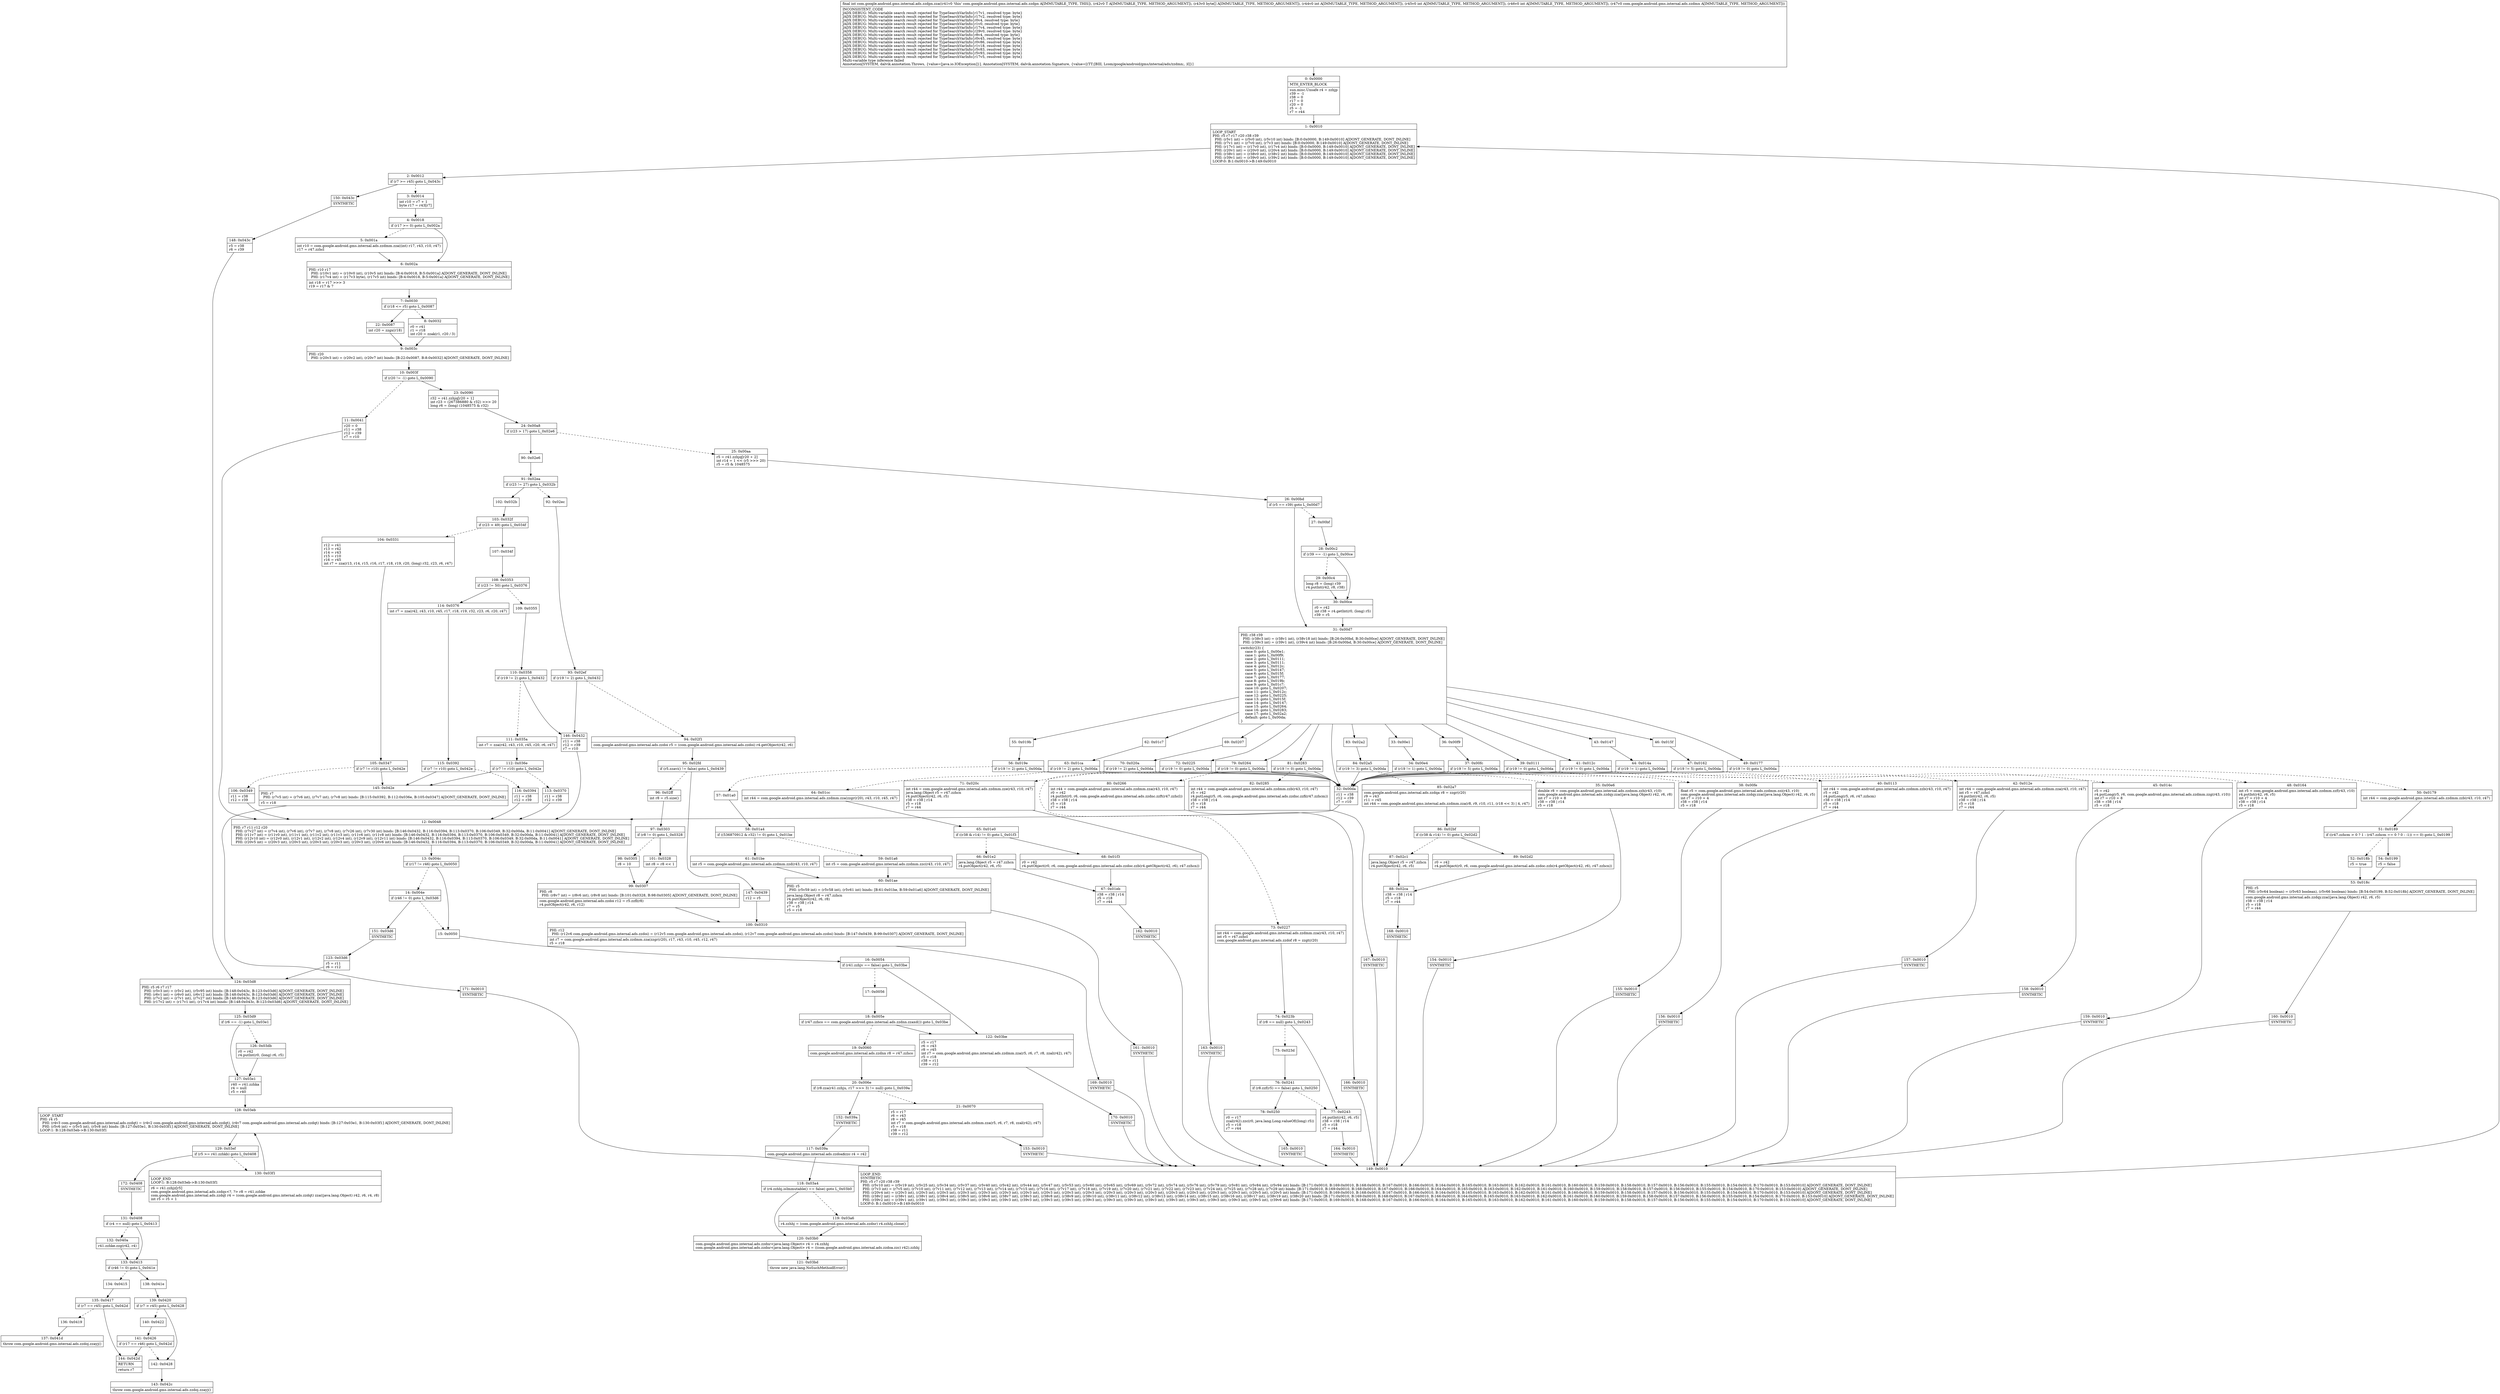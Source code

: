 digraph "CFG forcom.google.android.gms.internal.ads.zzdpn.zza(Ljava\/lang\/Object;[BIIILcom\/google\/android\/gms\/internal\/ads\/zzdmn;)I" {
Node_0 [shape=record,label="{0\:\ 0x0000|MTH_ENTER_BLOCK\l|sun.misc.Unsafe r4 = zzhjp\lr39 = \-1\lr38 = 0\lr17 = 0\lr20 = 0\lr5 = \-1\lr7 = r44\l}"];
Node_1 [shape=record,label="{1\:\ 0x0010|LOOP_START\lPHI: r5 r7 r17 r20 r38 r39 \l  PHI: (r5v1 int) = (r5v0 int), (r5v10 int) binds: [B:0:0x0000, B:149:0x0010] A[DONT_GENERATE, DONT_INLINE]\l  PHI: (r7v1 int) = (r7v0 int), (r7v3 int) binds: [B:0:0x0000, B:149:0x0010] A[DONT_GENERATE, DONT_INLINE]\l  PHI: (r17v1 int) = (r17v0 int), (r17v4 int) binds: [B:0:0x0000, B:149:0x0010] A[DONT_GENERATE, DONT_INLINE]\l  PHI: (r20v1 int) = (r20v0 int), (r20v4 int) binds: [B:0:0x0000, B:149:0x0010] A[DONT_GENERATE, DONT_INLINE]\l  PHI: (r38v1 int) = (r38v0 int), (r38v2 int) binds: [B:0:0x0000, B:149:0x0010] A[DONT_GENERATE, DONT_INLINE]\l  PHI: (r39v1 int) = (r39v0 int), (r39v2 int) binds: [B:0:0x0000, B:149:0x0010] A[DONT_GENERATE, DONT_INLINE]\lLOOP:0: B:1:0x0010\-\>B:149:0x0010\l}"];
Node_2 [shape=record,label="{2\:\ 0x0012|if (r7 \>= r45) goto L_0x043c\l}"];
Node_3 [shape=record,label="{3\:\ 0x0014|int r10 = r7 + 1\lbyte r17 = r43[r7]\l}"];
Node_4 [shape=record,label="{4\:\ 0x0018|if (r17 \>= 0) goto L_0x002a\l}"];
Node_5 [shape=record,label="{5\:\ 0x001a|int r10 = com.google.android.gms.internal.ads.zzdmm.zza((int) r17, r43, r10, r47)\lr17 = r47.zzhcl\l}"];
Node_6 [shape=record,label="{6\:\ 0x002a|PHI: r10 r17 \l  PHI: (r10v1 int) = (r10v0 int), (r10v5 int) binds: [B:4:0x0018, B:5:0x001a] A[DONT_GENERATE, DONT_INLINE]\l  PHI: (r17v4 int) = (r17v3 byte), (r17v5 int) binds: [B:4:0x0018, B:5:0x001a] A[DONT_GENERATE, DONT_INLINE]\l|int r18 = r17 \>\>\> 3\lr19 = r17 & 7\l}"];
Node_7 [shape=record,label="{7\:\ 0x0030|if (r18 \<= r5) goto L_0x0087\l}"];
Node_8 [shape=record,label="{8\:\ 0x0032|r0 = r41\lr1 = r18\lint r20 = zzak(r1, r20 \/ 3)\l}"];
Node_9 [shape=record,label="{9\:\ 0x003c|PHI: r20 \l  PHI: (r20v3 int) = (r20v2 int), (r20v7 int) binds: [B:22:0x0087, B:8:0x0032] A[DONT_GENERATE, DONT_INLINE]\l}"];
Node_10 [shape=record,label="{10\:\ 0x003f|if (r20 != \-1) goto L_0x0090\l}"];
Node_11 [shape=record,label="{11\:\ 0x0041|r20 = 0\lr11 = r38\lr12 = r39\lr7 = r10\l}"];
Node_12 [shape=record,label="{12\:\ 0x0048|PHI: r7 r11 r12 r20 \l  PHI: (r7v27 int) = (r7v4 int), (r7v6 int), (r7v7 int), (r7v8 int), (r7v26 int), (r7v30 int) binds: [B:146:0x0432, B:116:0x0394, B:113:0x0370, B:106:0x0349, B:32:0x00da, B:11:0x0041] A[DONT_GENERATE, DONT_INLINE]\l  PHI: (r11v7 int) = (r11v0 int), (r11v1 int), (r11v2 int), (r11v3 int), (r11v6 int), (r11v8 int) binds: [B:146:0x0432, B:116:0x0394, B:113:0x0370, B:106:0x0349, B:32:0x00da, B:11:0x0041] A[DONT_GENERATE, DONT_INLINE]\l  PHI: (r12v10 int) = (r12v0 int), (r12v1 int), (r12v2 int), (r12v4 int), (r12v9 int), (r12v11 int) binds: [B:146:0x0432, B:116:0x0394, B:113:0x0370, B:106:0x0349, B:32:0x00da, B:11:0x0041] A[DONT_GENERATE, DONT_INLINE]\l  PHI: (r20v5 int) = (r20v3 int), (r20v3 int), (r20v3 int), (r20v3 int), (r20v3 int), (r20v6 int) binds: [B:146:0x0432, B:116:0x0394, B:113:0x0370, B:106:0x0349, B:32:0x00da, B:11:0x0041] A[DONT_GENERATE, DONT_INLINE]\l}"];
Node_13 [shape=record,label="{13\:\ 0x004c|if (r17 != r46) goto L_0x0050\l}"];
Node_14 [shape=record,label="{14\:\ 0x004e|if (r46 != 0) goto L_0x03d6\l}"];
Node_15 [shape=record,label="{15\:\ 0x0050}"];
Node_16 [shape=record,label="{16\:\ 0x0054|if (r41.zzhjv == false) goto L_0x03be\l}"];
Node_17 [shape=record,label="{17\:\ 0x0056}"];
Node_18 [shape=record,label="{18\:\ 0x005e|if (r47.zzhco == com.google.android.gms.internal.ads.zzdnn.zzaxd()) goto L_0x03be\l}"];
Node_19 [shape=record,label="{19\:\ 0x0060|com.google.android.gms.internal.ads.zzdnn r8 = r47.zzhco\l}"];
Node_20 [shape=record,label="{20\:\ 0x006e|if (r8.zza(r41.zzhju, r17 \>\>\> 3) != null) goto L_0x039a\l}"];
Node_21 [shape=record,label="{21\:\ 0x0070|r5 = r17\lr6 = r43\lr8 = r45\lint r7 = com.google.android.gms.internal.ads.zzdmm.zza(r5, r6, r7, r8, zzal(r42), r47)\lr5 = r18\lr38 = r11\lr39 = r12\l}"];
Node_22 [shape=record,label="{22\:\ 0x0087|int r20 = zzgx(r18)\l}"];
Node_23 [shape=record,label="{23\:\ 0x0090|r32 = r41.zzhjq[r20 + 1]\lint r23 = (267386880 & r32) \>\>\> 20\llong r6 = (long) (1048575 & r32)\l}"];
Node_24 [shape=record,label="{24\:\ 0x00a8|if (r23 \> 17) goto L_0x02e6\l}"];
Node_25 [shape=record,label="{25\:\ 0x00aa|r5 = r41.zzhjq[r20 + 2]\lint r14 = 1 \<\< (r5 \>\>\> 20)\lr5 = r5 & 1048575\l}"];
Node_26 [shape=record,label="{26\:\ 0x00bd|if (r5 == r39) goto L_0x00d7\l}"];
Node_27 [shape=record,label="{27\:\ 0x00bf}"];
Node_28 [shape=record,label="{28\:\ 0x00c2|if (r39 == \-1) goto L_0x00ce\l}"];
Node_29 [shape=record,label="{29\:\ 0x00c4|long r8 = (long) r39\lr4.putInt(r42, r8, r38)\l}"];
Node_30 [shape=record,label="{30\:\ 0x00ce|r0 = r42\lint r38 = r4.getInt(r0, (long) r5)\lr39 = r5\l}"];
Node_31 [shape=record,label="{31\:\ 0x00d7|PHI: r38 r39 \l  PHI: (r38v3 int) = (r38v1 int), (r38v18 int) binds: [B:26:0x00bd, B:30:0x00ce] A[DONT_GENERATE, DONT_INLINE]\l  PHI: (r39v3 int) = (r39v1 int), (r39v4 int) binds: [B:26:0x00bd, B:30:0x00ce] A[DONT_GENERATE, DONT_INLINE]\l|switch(r23) \{\l    case 0: goto L_0x00e1;\l    case 1: goto L_0x00f9;\l    case 2: goto L_0x0111;\l    case 3: goto L_0x0111;\l    case 4: goto L_0x012c;\l    case 5: goto L_0x0147;\l    case 6: goto L_0x015f;\l    case 7: goto L_0x0177;\l    case 8: goto L_0x019b;\l    case 9: goto L_0x01c7;\l    case 10: goto L_0x0207;\l    case 11: goto L_0x012c;\l    case 12: goto L_0x0225;\l    case 13: goto L_0x015f;\l    case 14: goto L_0x0147;\l    case 15: goto L_0x0264;\l    case 16: goto L_0x0283;\l    case 17: goto L_0x02a2;\l    default: goto L_0x00da;\l\}\l}"];
Node_32 [shape=record,label="{32\:\ 0x00da|r11 = r38\lr12 = r39\lr7 = r10\l}"];
Node_33 [shape=record,label="{33\:\ 0x00e1}"];
Node_34 [shape=record,label="{34\:\ 0x00e4|if (r19 != 1) goto L_0x00da\l}"];
Node_35 [shape=record,label="{35\:\ 0x00e6|double r8 = com.google.android.gms.internal.ads.zzdmm.zzh(r43, r10)\lcom.google.android.gms.internal.ads.zzdqy.zza((java.lang.Object) r42, r6, r8)\lint r7 = r10 + 8\lr38 = r38 \| r14\lr5 = r18\l}"];
Node_36 [shape=record,label="{36\:\ 0x00f9}"];
Node_37 [shape=record,label="{37\:\ 0x00fc|if (r19 != 5) goto L_0x00da\l}"];
Node_38 [shape=record,label="{38\:\ 0x00fe|float r5 = com.google.android.gms.internal.ads.zzdmm.zzi(r43, r10)\lcom.google.android.gms.internal.ads.zzdqy.zza((java.lang.Object) r42, r6, r5)\lint r7 = r10 + 4\lr38 = r38 \| r14\lr5 = r18\l}"];
Node_39 [shape=record,label="{39\:\ 0x0111|if (r19 != 0) goto L_0x00da\l}"];
Node_40 [shape=record,label="{40\:\ 0x0113|int r44 = com.google.android.gms.internal.ads.zzdmm.zzb(r43, r10, r47)\lr5 = r42\lr4.putLong(r5, r6, r47.zzhcm)\lr38 = r38 \| r14\lr5 = r18\lr7 = r44\l}"];
Node_41 [shape=record,label="{41\:\ 0x012c|if (r19 != 0) goto L_0x00da\l}"];
Node_42 [shape=record,label="{42\:\ 0x012e|int r44 = com.google.android.gms.internal.ads.zzdmm.zza(r43, r10, r47)\lint r5 = r47.zzhcl\lr4.putInt(r42, r6, r5)\lr38 = r38 \| r14\lr5 = r18\lr7 = r44\l}"];
Node_43 [shape=record,label="{43\:\ 0x0147}"];
Node_44 [shape=record,label="{44\:\ 0x014a|if (r19 != 1) goto L_0x00da\l}"];
Node_45 [shape=record,label="{45\:\ 0x014c|r5 = r42\lr4.putLong(r5, r6, com.google.android.gms.internal.ads.zzdmm.zzg(r43, r10))\lint r7 = r10 + 8\lr38 = r38 \| r14\lr5 = r18\l}"];
Node_46 [shape=record,label="{46\:\ 0x015f}"];
Node_47 [shape=record,label="{47\:\ 0x0162|if (r19 != 5) goto L_0x00da\l}"];
Node_48 [shape=record,label="{48\:\ 0x0164|int r5 = com.google.android.gms.internal.ads.zzdmm.zzf(r43, r10)\lr4.putInt(r42, r6, r5)\lint r7 = r10 + 4\lr38 = r38 \| r14\lr5 = r18\l}"];
Node_49 [shape=record,label="{49\:\ 0x0177|if (r19 != 0) goto L_0x00da\l}"];
Node_50 [shape=record,label="{50\:\ 0x0179|int r44 = com.google.android.gms.internal.ads.zzdmm.zzb(r43, r10, r47)\l}"];
Node_51 [shape=record,label="{51\:\ 0x0189|if ((r47.zzhcm \> 0 ? 1 : (r47.zzhcm == 0 ? 0 : \-1)) == 0) goto L_0x0199\l}"];
Node_52 [shape=record,label="{52\:\ 0x018b|r5 = true\l}"];
Node_53 [shape=record,label="{53\:\ 0x018c|PHI: r5 \l  PHI: (r5v64 boolean) = (r5v63 boolean), (r5v66 boolean) binds: [B:54:0x0199, B:52:0x018b] A[DONT_GENERATE, DONT_INLINE]\l|com.google.android.gms.internal.ads.zzdqy.zza((java.lang.Object) r42, r6, r5)\lr38 = r38 \| r14\lr5 = r18\lr7 = r44\l}"];
Node_54 [shape=record,label="{54\:\ 0x0199|r5 = false\l}"];
Node_55 [shape=record,label="{55\:\ 0x019b}"];
Node_56 [shape=record,label="{56\:\ 0x019e|if (r19 != 2) goto L_0x00da\l}"];
Node_57 [shape=record,label="{57\:\ 0x01a0}"];
Node_58 [shape=record,label="{58\:\ 0x01a4|if ((536870912 & r32) != 0) goto L_0x01be\l}"];
Node_59 [shape=record,label="{59\:\ 0x01a6|int r5 = com.google.android.gms.internal.ads.zzdmm.zzc(r43, r10, r47)\l}"];
Node_60 [shape=record,label="{60\:\ 0x01ae|PHI: r5 \l  PHI: (r5v59 int) = (r5v58 int), (r5v61 int) binds: [B:61:0x01be, B:59:0x01a6] A[DONT_GENERATE, DONT_INLINE]\l|java.lang.Object r8 = r47.zzhcn\lr4.putObject(r42, r6, r8)\lr38 = r38 \| r14\lr7 = r5\lr5 = r18\l}"];
Node_61 [shape=record,label="{61\:\ 0x01be|int r5 = com.google.android.gms.internal.ads.zzdmm.zzd(r43, r10, r47)\l}"];
Node_62 [shape=record,label="{62\:\ 0x01c7}"];
Node_63 [shape=record,label="{63\:\ 0x01ca|if (r19 != 2) goto L_0x00da\l}"];
Node_64 [shape=record,label="{64\:\ 0x01cc|int r44 = com.google.android.gms.internal.ads.zzdmm.zza(zzgr(r20), r43, r10, r45, r47)\l}"];
Node_65 [shape=record,label="{65\:\ 0x01e0|if ((r38 & r14) != 0) goto L_0x01f3\l}"];
Node_66 [shape=record,label="{66\:\ 0x01e2|java.lang.Object r5 = r47.zzhcn\lr4.putObject(r42, r6, r5)\l}"];
Node_67 [shape=record,label="{67\:\ 0x01eb|r38 = r38 \| r14\lr5 = r18\lr7 = r44\l}"];
Node_68 [shape=record,label="{68\:\ 0x01f3|r0 = r42\lr4.putObject(r0, r6, com.google.android.gms.internal.ads.zzdoc.zzb(r4.getObject(r42, r6), r47.zzhcn))\l}"];
Node_69 [shape=record,label="{69\:\ 0x0207}"];
Node_70 [shape=record,label="{70\:\ 0x020a|if (r19 != 2) goto L_0x00da\l}"];
Node_71 [shape=record,label="{71\:\ 0x020c|int r44 = com.google.android.gms.internal.ads.zzdmm.zze(r43, r10, r47)\ljava.lang.Object r5 = r47.zzhcn\lr4.putObject(r42, r6, r5)\lr38 = r38 \| r14\lr5 = r18\lr7 = r44\l}"];
Node_72 [shape=record,label="{72\:\ 0x0225|if (r19 != 0) goto L_0x00da\l}"];
Node_73 [shape=record,label="{73\:\ 0x0227|int r44 = com.google.android.gms.internal.ads.zzdmm.zza(r43, r10, r47)\lint r5 = r47.zzhcl\lcom.google.android.gms.internal.ads.zzdof r8 = zzgt(r20)\l}"];
Node_74 [shape=record,label="{74\:\ 0x023b|if (r8 == null) goto L_0x0243\l}"];
Node_75 [shape=record,label="{75\:\ 0x023d}"];
Node_76 [shape=record,label="{76\:\ 0x0241|if (r8.zzf(r5) == false) goto L_0x0250\l}"];
Node_77 [shape=record,label="{77\:\ 0x0243|r4.putInt(r42, r6, r5)\lr38 = r38 \| r14\lr5 = r18\lr7 = r44\l}"];
Node_78 [shape=record,label="{78\:\ 0x0250|r0 = r17\lzzal(r42).zzc(r0, java.lang.Long.valueOf((long) r5))\lr5 = r18\lr7 = r44\l}"];
Node_79 [shape=record,label="{79\:\ 0x0264|if (r19 != 0) goto L_0x00da\l}"];
Node_80 [shape=record,label="{80\:\ 0x0266|int r44 = com.google.android.gms.internal.ads.zzdmm.zza(r43, r10, r47)\lr0 = r42\lr4.putInt(r0, r6, com.google.android.gms.internal.ads.zzdnc.zzft(r47.zzhcl))\lr38 = r38 \| r14\lr5 = r18\lr7 = r44\l}"];
Node_81 [shape=record,label="{81\:\ 0x0283|if (r19 != 0) goto L_0x00da\l}"];
Node_82 [shape=record,label="{82\:\ 0x0285|int r44 = com.google.android.gms.internal.ads.zzdmm.zzb(r43, r10, r47)\lr5 = r42\lr4.putLong(r5, r6, com.google.android.gms.internal.ads.zzdnc.zzfi(r47.zzhcm))\lr38 = r38 \| r14\lr5 = r18\lr7 = r44\l}"];
Node_83 [shape=record,label="{83\:\ 0x02a2}"];
Node_84 [shape=record,label="{84\:\ 0x02a5|if (r19 != 3) goto L_0x00da\l}"];
Node_85 [shape=record,label="{85\:\ 0x02a7|com.google.android.gms.internal.ads.zzdqa r8 = zzgr(r20)\lr9 = r43\lr11 = r45\lint r44 = com.google.android.gms.internal.ads.zzdmm.zza(r8, r9, r10, r11, (r18 \<\< 3) \| 4, r47)\l}"];
Node_86 [shape=record,label="{86\:\ 0x02bf|if ((r38 & r14) != 0) goto L_0x02d2\l}"];
Node_87 [shape=record,label="{87\:\ 0x02c1|java.lang.Object r5 = r47.zzhcn\lr4.putObject(r42, r6, r5)\l}"];
Node_88 [shape=record,label="{88\:\ 0x02ca|r38 = r38 \| r14\lr5 = r18\lr7 = r44\l}"];
Node_89 [shape=record,label="{89\:\ 0x02d2|r0 = r42\lr4.putObject(r0, r6, com.google.android.gms.internal.ads.zzdoc.zzb(r4.getObject(r42, r6), r47.zzhcn))\l}"];
Node_90 [shape=record,label="{90\:\ 0x02e6}"];
Node_91 [shape=record,label="{91\:\ 0x02ea|if (r23 != 27) goto L_0x032b\l}"];
Node_92 [shape=record,label="{92\:\ 0x02ec}"];
Node_93 [shape=record,label="{93\:\ 0x02ef|if (r19 != 2) goto L_0x0432\l}"];
Node_94 [shape=record,label="{94\:\ 0x02f1|com.google.android.gms.internal.ads.zzdoi r5 = (com.google.android.gms.internal.ads.zzdoi) r4.getObject(r42, r6)\l}"];
Node_95 [shape=record,label="{95\:\ 0x02fd|if (r5.zzavi() != false) goto L_0x0439\l}"];
Node_96 [shape=record,label="{96\:\ 0x02ff|int r8 = r5.size()\l}"];
Node_97 [shape=record,label="{97\:\ 0x0303|if (r8 != 0) goto L_0x0328\l}"];
Node_98 [shape=record,label="{98\:\ 0x0305|r8 = 10\l}"];
Node_99 [shape=record,label="{99\:\ 0x0307|PHI: r8 \l  PHI: (r8v7 int) = (r8v6 int), (r8v8 int) binds: [B:101:0x0328, B:98:0x0305] A[DONT_GENERATE, DONT_INLINE]\l|com.google.android.gms.internal.ads.zzdoi r12 = r5.zzfl(r8)\lr4.putObject(r42, r6, r12)\l}"];
Node_100 [shape=record,label="{100\:\ 0x0310|PHI: r12 \l  PHI: (r12v6 com.google.android.gms.internal.ads.zzdoi) = (r12v5 com.google.android.gms.internal.ads.zzdoi), (r12v7 com.google.android.gms.internal.ads.zzdoi) binds: [B:147:0x0439, B:99:0x0307] A[DONT_GENERATE, DONT_INLINE]\l|int r7 = com.google.android.gms.internal.ads.zzdmm.zza(zzgr(r20), r17, r43, r10, r45, r12, r47)\lr5 = r18\l}"];
Node_101 [shape=record,label="{101\:\ 0x0328|int r8 = r8 \<\< 1\l}"];
Node_102 [shape=record,label="{102\:\ 0x032b}"];
Node_103 [shape=record,label="{103\:\ 0x032f|if (r23 \> 49) goto L_0x034f\l}"];
Node_104 [shape=record,label="{104\:\ 0x0331|r12 = r41\lr13 = r42\lr14 = r43\lr15 = r10\lr16 = r45\lint r7 = zza(r13, r14, r15, r16, r17, r18, r19, r20, (long) r32, r23, r6, r47)\l}"];
Node_105 [shape=record,label="{105\:\ 0x0347|if (r7 != r10) goto L_0x042e\l}"];
Node_106 [shape=record,label="{106\:\ 0x0349|r11 = r38\lr12 = r39\l}"];
Node_107 [shape=record,label="{107\:\ 0x034f}"];
Node_108 [shape=record,label="{108\:\ 0x0353|if (r23 != 50) goto L_0x0376\l}"];
Node_109 [shape=record,label="{109\:\ 0x0355}"];
Node_110 [shape=record,label="{110\:\ 0x0358|if (r19 != 2) goto L_0x0432\l}"];
Node_111 [shape=record,label="{111\:\ 0x035a|int r7 = zza(r42, r43, r10, r45, r20, r6, r47)\l}"];
Node_112 [shape=record,label="{112\:\ 0x036e|if (r7 != r10) goto L_0x042e\l}"];
Node_113 [shape=record,label="{113\:\ 0x0370|r11 = r38\lr12 = r39\l}"];
Node_114 [shape=record,label="{114\:\ 0x0376|int r7 = zza(r42, r43, r10, r45, r17, r18, r19, r32, r23, r6, r20, r47)\l}"];
Node_115 [shape=record,label="{115\:\ 0x0392|if (r7 != r10) goto L_0x042e\l}"];
Node_116 [shape=record,label="{116\:\ 0x0394|r11 = r38\lr12 = r39\l}"];
Node_117 [shape=record,label="{117\:\ 0x039a|com.google.android.gms.internal.ads.zzdoa$zzc r4 = r42\l}"];
Node_118 [shape=record,label="{118\:\ 0x03a4|if (r4.zzhhj.isImmutable() == false) goto L_0x03b0\l}"];
Node_119 [shape=record,label="{119\:\ 0x03a6|r4.zzhhj = (com.google.android.gms.internal.ads.zzdnr) r4.zzhhj.clone()\l}"];
Node_120 [shape=record,label="{120\:\ 0x03b0|com.google.android.gms.internal.ads.zzdnr\<java.lang.Object\> r4 = r4.zzhhj\lcom.google.android.gms.internal.ads.zzdnr\<java.lang.Object\> r4 = ((com.google.android.gms.internal.ads.zzdoa.zzc) r42).zzhhj\l}"];
Node_121 [shape=record,label="{121\:\ 0x03bd|throw new java.lang.NoSuchMethodError()\l}"];
Node_122 [shape=record,label="{122\:\ 0x03be|r5 = r17\lr6 = r43\lr8 = r45\lint r7 = com.google.android.gms.internal.ads.zzdmm.zza(r5, r6, r7, r8, zzal(r42), r47)\lr5 = r18\lr38 = r11\lr39 = r12\l}"];
Node_123 [shape=record,label="{123\:\ 0x03d6|r5 = r11\lr6 = r12\l}"];
Node_124 [shape=record,label="{124\:\ 0x03d8|PHI: r5 r6 r7 r17 \l  PHI: (r5v3 int) = (r5v2 int), (r5v95 int) binds: [B:148:0x043c, B:123:0x03d6] A[DONT_GENERATE, DONT_INLINE]\l  PHI: (r6v1 int) = (r6v0 int), (r6v12 int) binds: [B:148:0x043c, B:123:0x03d6] A[DONT_GENERATE, DONT_INLINE]\l  PHI: (r7v2 int) = (r7v1 int), (r7v27 int) binds: [B:148:0x043c, B:123:0x03d6] A[DONT_GENERATE, DONT_INLINE]\l  PHI: (r17v2 int) = (r17v1 int), (r17v4 int) binds: [B:148:0x043c, B:123:0x03d6] A[DONT_GENERATE, DONT_INLINE]\l}"];
Node_125 [shape=record,label="{125\:\ 0x03d9|if (r6 == \-1) goto L_0x03e1\l}"];
Node_126 [shape=record,label="{126\:\ 0x03db|r0 = r42\lr4.putInt(r0, (long) r6, r5)\l}"];
Node_127 [shape=record,label="{127\:\ 0x03e1|r40 = r41.zzhka\lr4 = null\lr5 = r40\l}"];
Node_128 [shape=record,label="{128\:\ 0x03eb|LOOP_START\lPHI: r4 r5 \l  PHI: (r4v3 com.google.android.gms.internal.ads.zzdqt) = (r4v2 com.google.android.gms.internal.ads.zzdqt), (r4v7 com.google.android.gms.internal.ads.zzdqt) binds: [B:127:0x03e1, B:130:0x03f1] A[DONT_GENERATE, DONT_INLINE]\l  PHI: (r5v6 int) = (r5v5 int), (r5v8 int) binds: [B:127:0x03e1, B:130:0x03f1] A[DONT_GENERATE, DONT_INLINE]\lLOOP:1: B:128:0x03eb\-\>B:130:0x03f1\l}"];
Node_129 [shape=record,label="{129\:\ 0x03ef|if (r5 \>= r41.zzhkb) goto L_0x0408\l}"];
Node_130 [shape=record,label="{130\:\ 0x03f1|LOOP_END\lLOOP:1: B:128:0x03eb\-\>B:130:0x03f1\l|r6 = r41.zzhjz[r5]\lcom.google.android.gms.internal.ads.zzdqs\<?, ?\> r8 = r41.zzhke\lcom.google.android.gms.internal.ads.zzdqt r4 = (com.google.android.gms.internal.ads.zzdqt) zza((java.lang.Object) r42, r6, r4, r8)\lint r5 = r5 + 1\l}"];
Node_131 [shape=record,label="{131\:\ 0x0408|if (r4 == null) goto L_0x0413\l}"];
Node_132 [shape=record,label="{132\:\ 0x040a|r41.zzhke.zzg(r42, r4)\l}"];
Node_133 [shape=record,label="{133\:\ 0x0413|if (r46 != 0) goto L_0x041e\l}"];
Node_134 [shape=record,label="{134\:\ 0x0415}"];
Node_135 [shape=record,label="{135\:\ 0x0417|if (r7 == r45) goto L_0x042d\l}"];
Node_136 [shape=record,label="{136\:\ 0x0419}"];
Node_137 [shape=record,label="{137\:\ 0x041d|throw com.google.android.gms.internal.ads.zzdoj.zzayj()\l}"];
Node_138 [shape=record,label="{138\:\ 0x041e}"];
Node_139 [shape=record,label="{139\:\ 0x0420|if (r7 \> r45) goto L_0x0428\l}"];
Node_140 [shape=record,label="{140\:\ 0x0422}"];
Node_141 [shape=record,label="{141\:\ 0x0426|if (r17 == r46) goto L_0x042d\l}"];
Node_142 [shape=record,label="{142\:\ 0x0428}"];
Node_143 [shape=record,label="{143\:\ 0x042c|throw com.google.android.gms.internal.ads.zzdoj.zzayj()\l}"];
Node_144 [shape=record,label="{144\:\ 0x042d|RETURN\l|return r7\l}"];
Node_145 [shape=record,label="{145\:\ 0x042e|PHI: r7 \l  PHI: (r7v5 int) = (r7v6 int), (r7v7 int), (r7v8 int) binds: [B:115:0x0392, B:112:0x036e, B:105:0x0347] A[DONT_GENERATE, DONT_INLINE]\l|r5 = r18\l}"];
Node_146 [shape=record,label="{146\:\ 0x0432|r11 = r38\lr12 = r39\lr7 = r10\l}"];
Node_147 [shape=record,label="{147\:\ 0x0439|r12 = r5\l}"];
Node_148 [shape=record,label="{148\:\ 0x043c|r5 = r38\lr6 = r39\l}"];
Node_149 [shape=record,label="{149\:\ 0x0010|LOOP_END\lSYNTHETIC\lPHI: r5 r7 r20 r38 r39 \l  PHI: (r5v10 int) = (r5v19 int), (r5v25 int), (r5v34 int), (r5v37 int), (r5v40 int), (r5v42 int), (r5v44 int), (r5v47 int), (r5v53 int), (r5v60 int), (r5v65 int), (r5v69 int), (r5v72 int), (r5v74 int), (r5v76 int), (r5v79 int), (r5v81 int), (r5v84 int), (r5v94 int) binds: [B:171:0x0010, B:169:0x0010, B:168:0x0010, B:167:0x0010, B:166:0x0010, B:164:0x0010, B:165:0x0010, B:163:0x0010, B:162:0x0010, B:161:0x0010, B:160:0x0010, B:159:0x0010, B:158:0x0010, B:157:0x0010, B:156:0x0010, B:155:0x0010, B:154:0x0010, B:170:0x0010, B:153:0x0010] A[DONT_GENERATE, DONT_INLINE]\l  PHI: (r7v3 int) = (r7v5 int), (r7v10 int), (r7v11 int), (r7v12 int), (r7v13 int), (r7v14 int), (r7v15 int), (r7v16 int), (r7v17 int), (r7v18 int), (r7v19 int), (r7v20 int), (r7v21 int), (r7v22 int), (r7v23 int), (r7v24 int), (r7v25 int), (r7v28 int), (r7v29 int) binds: [B:171:0x0010, B:169:0x0010, B:168:0x0010, B:167:0x0010, B:166:0x0010, B:164:0x0010, B:165:0x0010, B:163:0x0010, B:162:0x0010, B:161:0x0010, B:160:0x0010, B:159:0x0010, B:158:0x0010, B:157:0x0010, B:156:0x0010, B:155:0x0010, B:154:0x0010, B:170:0x0010, B:153:0x0010] A[DONT_GENERATE, DONT_INLINE]\l  PHI: (r20v4 int) = (r20v3 int), (r20v3 int), (r20v3 int), (r20v3 int), (r20v3 int), (r20v3 int), (r20v3 int), (r20v3 int), (r20v3 int), (r20v3 int), (r20v3 int), (r20v3 int), (r20v3 int), (r20v3 int), (r20v3 int), (r20v3 int), (r20v3 int), (r20v5 int), (r20v5 int) binds: [B:171:0x0010, B:169:0x0010, B:168:0x0010, B:167:0x0010, B:166:0x0010, B:164:0x0010, B:165:0x0010, B:163:0x0010, B:162:0x0010, B:161:0x0010, B:160:0x0010, B:159:0x0010, B:158:0x0010, B:157:0x0010, B:156:0x0010, B:155:0x0010, B:154:0x0010, B:170:0x0010, B:153:0x0010] A[DONT_GENERATE, DONT_INLINE]\l  PHI: (r38v2 int) = (r38v1 int), (r38v1 int), (r38v4 int), (r38v5 int), (r38v6 int), (r38v7 int), (r38v3 int), (r38v8 int), (r38v9 int), (r38v10 int), (r38v11 int), (r38v12 int), (r38v13 int), (r38v14 int), (r38v15 int), (r38v16 int), (r38v17 int), (r38v19 int), (r38v20 int) binds: [B:171:0x0010, B:169:0x0010, B:168:0x0010, B:167:0x0010, B:166:0x0010, B:164:0x0010, B:165:0x0010, B:163:0x0010, B:162:0x0010, B:161:0x0010, B:160:0x0010, B:159:0x0010, B:158:0x0010, B:157:0x0010, B:156:0x0010, B:155:0x0010, B:154:0x0010, B:170:0x0010, B:153:0x0010] A[DONT_GENERATE, DONT_INLINE]\l  PHI: (r39v2 int) = (r39v1 int), (r39v1 int), (r39v3 int), (r39v3 int), (r39v3 int), (r39v3 int), (r39v3 int), (r39v3 int), (r39v3 int), (r39v3 int), (r39v3 int), (r39v3 int), (r39v3 int), (r39v3 int), (r39v3 int), (r39v3 int), (r39v3 int), (r39v5 int), (r39v6 int) binds: [B:171:0x0010, B:169:0x0010, B:168:0x0010, B:167:0x0010, B:166:0x0010, B:164:0x0010, B:165:0x0010, B:163:0x0010, B:162:0x0010, B:161:0x0010, B:160:0x0010, B:159:0x0010, B:158:0x0010, B:157:0x0010, B:156:0x0010, B:155:0x0010, B:154:0x0010, B:170:0x0010, B:153:0x0010] A[DONT_GENERATE, DONT_INLINE]\lLOOP:0: B:1:0x0010\-\>B:149:0x0010\l}"];
Node_150 [shape=record,label="{150\:\ 0x043c|SYNTHETIC\l}"];
Node_151 [shape=record,label="{151\:\ 0x03d6|SYNTHETIC\l}"];
Node_152 [shape=record,label="{152\:\ 0x039a|SYNTHETIC\l}"];
Node_153 [shape=record,label="{153\:\ 0x0010|SYNTHETIC\l}"];
Node_154 [shape=record,label="{154\:\ 0x0010|SYNTHETIC\l}"];
Node_155 [shape=record,label="{155\:\ 0x0010|SYNTHETIC\l}"];
Node_156 [shape=record,label="{156\:\ 0x0010|SYNTHETIC\l}"];
Node_157 [shape=record,label="{157\:\ 0x0010|SYNTHETIC\l}"];
Node_158 [shape=record,label="{158\:\ 0x0010|SYNTHETIC\l}"];
Node_159 [shape=record,label="{159\:\ 0x0010|SYNTHETIC\l}"];
Node_160 [shape=record,label="{160\:\ 0x0010|SYNTHETIC\l}"];
Node_161 [shape=record,label="{161\:\ 0x0010|SYNTHETIC\l}"];
Node_162 [shape=record,label="{162\:\ 0x0010|SYNTHETIC\l}"];
Node_163 [shape=record,label="{163\:\ 0x0010|SYNTHETIC\l}"];
Node_164 [shape=record,label="{164\:\ 0x0010|SYNTHETIC\l}"];
Node_165 [shape=record,label="{165\:\ 0x0010|SYNTHETIC\l}"];
Node_166 [shape=record,label="{166\:\ 0x0010|SYNTHETIC\l}"];
Node_167 [shape=record,label="{167\:\ 0x0010|SYNTHETIC\l}"];
Node_168 [shape=record,label="{168\:\ 0x0010|SYNTHETIC\l}"];
Node_169 [shape=record,label="{169\:\ 0x0010|SYNTHETIC\l}"];
Node_170 [shape=record,label="{170\:\ 0x0010|SYNTHETIC\l}"];
Node_171 [shape=record,label="{171\:\ 0x0010|SYNTHETIC\l}"];
Node_172 [shape=record,label="{172\:\ 0x0408|SYNTHETIC\l}"];
MethodNode[shape=record,label="{final int com.google.android.gms.internal.ads.zzdpn.zza((r41v0 'this' com.google.android.gms.internal.ads.zzdpn A[IMMUTABLE_TYPE, THIS]), (r42v0 T A[IMMUTABLE_TYPE, METHOD_ARGUMENT]), (r43v0 byte[] A[IMMUTABLE_TYPE, METHOD_ARGUMENT]), (r44v0 int A[IMMUTABLE_TYPE, METHOD_ARGUMENT]), (r45v0 int A[IMMUTABLE_TYPE, METHOD_ARGUMENT]), (r46v0 int A[IMMUTABLE_TYPE, METHOD_ARGUMENT]), (r47v0 com.google.android.gms.internal.ads.zzdmn A[IMMUTABLE_TYPE, METHOD_ARGUMENT]))  | INCONSISTENT_CODE\lJADX DEBUG: Multi\-variable search result rejected for TypeSearchVarInfo\{r17v1, resolved type: byte\}\lJADX DEBUG: Multi\-variable search result rejected for TypeSearchVarInfo\{r17v2, resolved type: byte\}\lJADX DEBUG: Multi\-variable search result rejected for TypeSearchVarInfo\{r0v4, resolved type: byte\}\lJADX DEBUG: Multi\-variable search result rejected for TypeSearchVarInfo\{r1v0, resolved type: byte\}\lJADX DEBUG: Multi\-variable search result rejected for TypeSearchVarInfo\{r17v4, resolved type: byte\}\lJADX DEBUG: Multi\-variable search result rejected for TypeSearchVarInfo\{r29v0, resolved type: byte\}\lJADX DEBUG: Multi\-variable search result rejected for TypeSearchVarInfo\{r8v4, resolved type: byte\}\lJADX DEBUG: Multi\-variable search result rejected for TypeSearchVarInfo\{r0v45, resolved type: byte\}\lJADX DEBUG: Multi\-variable search result rejected for TypeSearchVarInfo\{r0v86, resolved type: byte\}\lJADX DEBUG: Multi\-variable search result rejected for TypeSearchVarInfo\{r1v18, resolved type: byte\}\lJADX DEBUG: Multi\-variable search result rejected for TypeSearchVarInfo\{r5v83, resolved type: byte\}\lJADX DEBUG: Multi\-variable search result rejected for TypeSearchVarInfo\{r5v93, resolved type: byte\}\lJADX DEBUG: Multi\-variable search result rejected for TypeSearchVarInfo\{r17v5, resolved type: byte\}\lMulti\-variable type inference failed\lAnnotation[SYSTEM, dalvik.annotation.Throws, \{value=[java.io.IOException]\}], Annotation[SYSTEM, dalvik.annotation.Signature, \{value=[(TT;[BIII, Lcom\/google\/android\/gms\/internal\/ads\/zzdmn;, )I]\}]\l}"];
MethodNode -> Node_0;
Node_0 -> Node_1;
Node_1 -> Node_2;
Node_2 -> Node_3[style=dashed];
Node_2 -> Node_150;
Node_3 -> Node_4;
Node_4 -> Node_5[style=dashed];
Node_4 -> Node_6;
Node_5 -> Node_6;
Node_6 -> Node_7;
Node_7 -> Node_8[style=dashed];
Node_7 -> Node_22;
Node_8 -> Node_9;
Node_9 -> Node_10;
Node_10 -> Node_11[style=dashed];
Node_10 -> Node_23;
Node_11 -> Node_12;
Node_12 -> Node_13;
Node_13 -> Node_14[style=dashed];
Node_13 -> Node_15;
Node_14 -> Node_15[style=dashed];
Node_14 -> Node_151;
Node_15 -> Node_16;
Node_16 -> Node_17[style=dashed];
Node_16 -> Node_122;
Node_17 -> Node_18;
Node_18 -> Node_19[style=dashed];
Node_18 -> Node_122;
Node_19 -> Node_20;
Node_20 -> Node_21[style=dashed];
Node_20 -> Node_152;
Node_21 -> Node_153;
Node_22 -> Node_9;
Node_23 -> Node_24;
Node_24 -> Node_25[style=dashed];
Node_24 -> Node_90;
Node_25 -> Node_26;
Node_26 -> Node_27[style=dashed];
Node_26 -> Node_31;
Node_27 -> Node_28;
Node_28 -> Node_29[style=dashed];
Node_28 -> Node_30;
Node_29 -> Node_30;
Node_30 -> Node_31;
Node_31 -> Node_32;
Node_31 -> Node_33;
Node_31 -> Node_36;
Node_31 -> Node_39;
Node_31 -> Node_41;
Node_31 -> Node_43;
Node_31 -> Node_46;
Node_31 -> Node_49;
Node_31 -> Node_55;
Node_31 -> Node_62;
Node_31 -> Node_69;
Node_31 -> Node_72;
Node_31 -> Node_79;
Node_31 -> Node_81;
Node_31 -> Node_83;
Node_32 -> Node_12;
Node_33 -> Node_34;
Node_34 -> Node_32;
Node_34 -> Node_35[style=dashed];
Node_35 -> Node_154;
Node_36 -> Node_37;
Node_37 -> Node_32;
Node_37 -> Node_38[style=dashed];
Node_38 -> Node_155;
Node_39 -> Node_32;
Node_39 -> Node_40[style=dashed];
Node_40 -> Node_156;
Node_41 -> Node_32;
Node_41 -> Node_42[style=dashed];
Node_42 -> Node_157;
Node_43 -> Node_44;
Node_44 -> Node_32;
Node_44 -> Node_45[style=dashed];
Node_45 -> Node_158;
Node_46 -> Node_47;
Node_47 -> Node_32;
Node_47 -> Node_48[style=dashed];
Node_48 -> Node_159;
Node_49 -> Node_32;
Node_49 -> Node_50[style=dashed];
Node_50 -> Node_51;
Node_51 -> Node_52[style=dashed];
Node_51 -> Node_54;
Node_52 -> Node_53;
Node_53 -> Node_160;
Node_54 -> Node_53;
Node_55 -> Node_56;
Node_56 -> Node_32;
Node_56 -> Node_57[style=dashed];
Node_57 -> Node_58;
Node_58 -> Node_59[style=dashed];
Node_58 -> Node_61;
Node_59 -> Node_60;
Node_60 -> Node_161;
Node_61 -> Node_60;
Node_62 -> Node_63;
Node_63 -> Node_32;
Node_63 -> Node_64[style=dashed];
Node_64 -> Node_65;
Node_65 -> Node_66[style=dashed];
Node_65 -> Node_68;
Node_66 -> Node_67;
Node_67 -> Node_162;
Node_68 -> Node_67;
Node_69 -> Node_70;
Node_70 -> Node_32;
Node_70 -> Node_71[style=dashed];
Node_71 -> Node_163;
Node_72 -> Node_32;
Node_72 -> Node_73[style=dashed];
Node_73 -> Node_74;
Node_74 -> Node_75[style=dashed];
Node_74 -> Node_77;
Node_75 -> Node_76;
Node_76 -> Node_77[style=dashed];
Node_76 -> Node_78;
Node_77 -> Node_164;
Node_78 -> Node_165;
Node_79 -> Node_32;
Node_79 -> Node_80[style=dashed];
Node_80 -> Node_166;
Node_81 -> Node_32;
Node_81 -> Node_82[style=dashed];
Node_82 -> Node_167;
Node_83 -> Node_84;
Node_84 -> Node_32;
Node_84 -> Node_85[style=dashed];
Node_85 -> Node_86;
Node_86 -> Node_87[style=dashed];
Node_86 -> Node_89;
Node_87 -> Node_88;
Node_88 -> Node_168;
Node_89 -> Node_88;
Node_90 -> Node_91;
Node_91 -> Node_92[style=dashed];
Node_91 -> Node_102;
Node_92 -> Node_93;
Node_93 -> Node_94[style=dashed];
Node_93 -> Node_146;
Node_94 -> Node_95;
Node_95 -> Node_96[style=dashed];
Node_95 -> Node_147;
Node_96 -> Node_97;
Node_97 -> Node_98[style=dashed];
Node_97 -> Node_101;
Node_98 -> Node_99;
Node_99 -> Node_100;
Node_100 -> Node_169;
Node_101 -> Node_99;
Node_102 -> Node_103;
Node_103 -> Node_104[style=dashed];
Node_103 -> Node_107;
Node_104 -> Node_105;
Node_105 -> Node_106[style=dashed];
Node_105 -> Node_145;
Node_106 -> Node_12;
Node_107 -> Node_108;
Node_108 -> Node_109[style=dashed];
Node_108 -> Node_114;
Node_109 -> Node_110;
Node_110 -> Node_111[style=dashed];
Node_110 -> Node_146;
Node_111 -> Node_112;
Node_112 -> Node_113[style=dashed];
Node_112 -> Node_145;
Node_113 -> Node_12;
Node_114 -> Node_115;
Node_115 -> Node_116[style=dashed];
Node_115 -> Node_145;
Node_116 -> Node_12;
Node_117 -> Node_118;
Node_118 -> Node_119[style=dashed];
Node_118 -> Node_120;
Node_119 -> Node_120;
Node_120 -> Node_121;
Node_122 -> Node_170;
Node_123 -> Node_124;
Node_124 -> Node_125;
Node_125 -> Node_126[style=dashed];
Node_125 -> Node_127;
Node_126 -> Node_127;
Node_127 -> Node_128;
Node_128 -> Node_129;
Node_129 -> Node_130[style=dashed];
Node_129 -> Node_172;
Node_130 -> Node_128;
Node_131 -> Node_132[style=dashed];
Node_131 -> Node_133;
Node_132 -> Node_133;
Node_133 -> Node_134[style=dashed];
Node_133 -> Node_138;
Node_134 -> Node_135;
Node_135 -> Node_136[style=dashed];
Node_135 -> Node_144;
Node_136 -> Node_137;
Node_138 -> Node_139;
Node_139 -> Node_140[style=dashed];
Node_139 -> Node_142;
Node_140 -> Node_141;
Node_141 -> Node_142[style=dashed];
Node_141 -> Node_144;
Node_142 -> Node_143;
Node_145 -> Node_171;
Node_146 -> Node_12;
Node_147 -> Node_100;
Node_148 -> Node_124;
Node_149 -> Node_1;
Node_150 -> Node_148;
Node_151 -> Node_123;
Node_152 -> Node_117;
Node_153 -> Node_149;
Node_154 -> Node_149;
Node_155 -> Node_149;
Node_156 -> Node_149;
Node_157 -> Node_149;
Node_158 -> Node_149;
Node_159 -> Node_149;
Node_160 -> Node_149;
Node_161 -> Node_149;
Node_162 -> Node_149;
Node_163 -> Node_149;
Node_164 -> Node_149;
Node_165 -> Node_149;
Node_166 -> Node_149;
Node_167 -> Node_149;
Node_168 -> Node_149;
Node_169 -> Node_149;
Node_170 -> Node_149;
Node_171 -> Node_149;
Node_172 -> Node_131;
}

